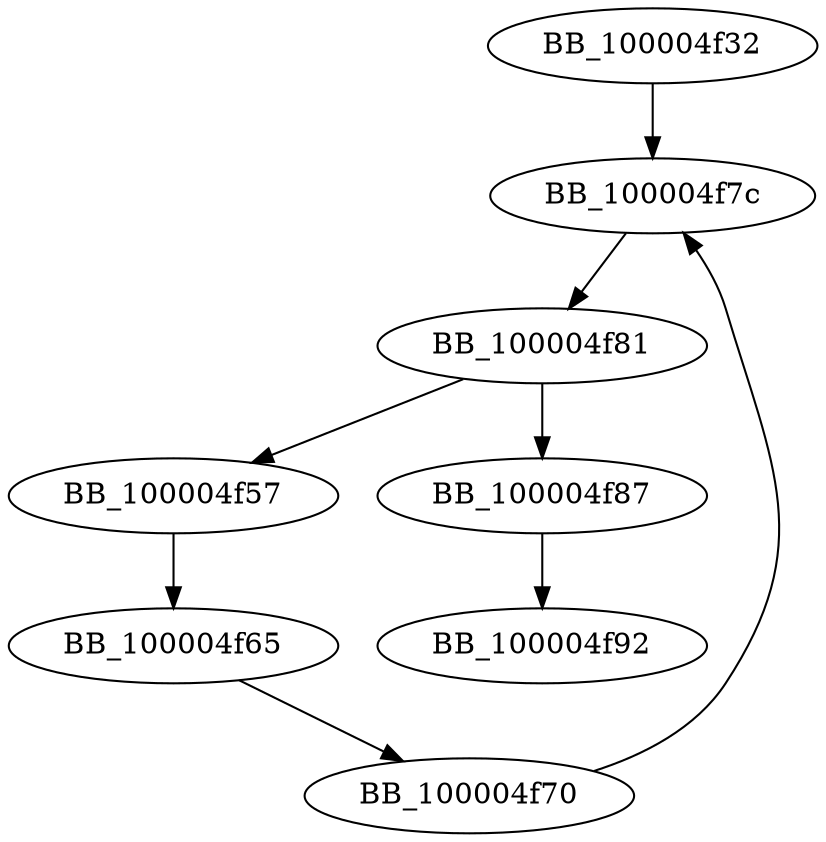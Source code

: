 DiGraph __Z13removeSubstrsSsSs{
BB_100004f32->BB_100004f7c
BB_100004f57->BB_100004f65
BB_100004f65->BB_100004f70
BB_100004f70->BB_100004f7c
BB_100004f7c->BB_100004f81
BB_100004f81->BB_100004f57
BB_100004f81->BB_100004f87
BB_100004f87->BB_100004f92
}
